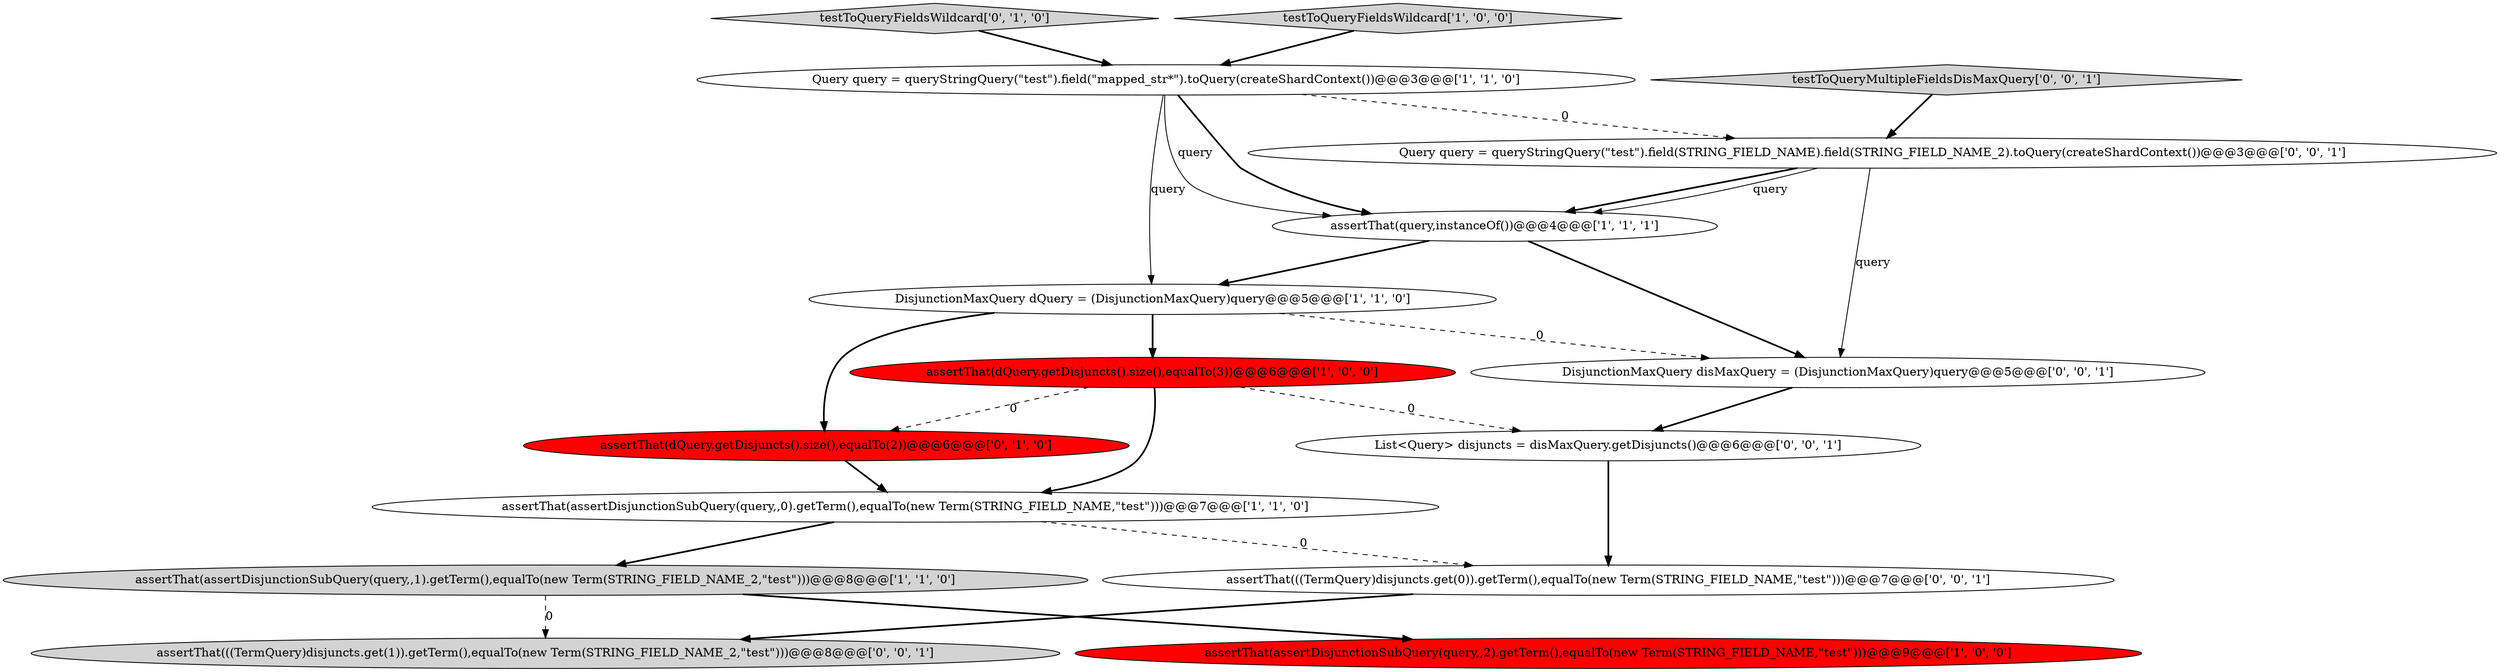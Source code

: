 digraph {
6 [style = filled, label = "Query query = queryStringQuery(\"test\").field(\"mapped_str*\").toQuery(createShardContext())@@@3@@@['1', '1', '0']", fillcolor = white, shape = ellipse image = "AAA0AAABBB1BBB"];
8 [style = filled, label = "testToQueryFieldsWildcard['0', '1', '0']", fillcolor = lightgray, shape = diamond image = "AAA0AAABBB2BBB"];
2 [style = filled, label = "DisjunctionMaxQuery dQuery = (DisjunctionMaxQuery)query@@@5@@@['1', '1', '0']", fillcolor = white, shape = ellipse image = "AAA0AAABBB1BBB"];
4 [style = filled, label = "testToQueryFieldsWildcard['1', '0', '0']", fillcolor = lightgray, shape = diamond image = "AAA0AAABBB1BBB"];
3 [style = filled, label = "assertThat(assertDisjunctionSubQuery(query,,0).getTerm(),equalTo(new Term(STRING_FIELD_NAME,\"test\")))@@@7@@@['1', '1', '0']", fillcolor = white, shape = ellipse image = "AAA0AAABBB1BBB"];
14 [style = filled, label = "assertThat(((TermQuery)disjuncts.get(1)).getTerm(),equalTo(new Term(STRING_FIELD_NAME_2,\"test\")))@@@8@@@['0', '0', '1']", fillcolor = lightgray, shape = ellipse image = "AAA0AAABBB3BBB"];
1 [style = filled, label = "assertThat(assertDisjunctionSubQuery(query,,1).getTerm(),equalTo(new Term(STRING_FIELD_NAME_2,\"test\")))@@@8@@@['1', '1', '0']", fillcolor = lightgray, shape = ellipse image = "AAA0AAABBB1BBB"];
9 [style = filled, label = "assertThat(dQuery.getDisjuncts().size(),equalTo(2))@@@6@@@['0', '1', '0']", fillcolor = red, shape = ellipse image = "AAA1AAABBB2BBB"];
10 [style = filled, label = "List<Query> disjuncts = disMaxQuery.getDisjuncts()@@@6@@@['0', '0', '1']", fillcolor = white, shape = ellipse image = "AAA0AAABBB3BBB"];
0 [style = filled, label = "assertThat(query,instanceOf())@@@4@@@['1', '1', '1']", fillcolor = white, shape = ellipse image = "AAA0AAABBB1BBB"];
12 [style = filled, label = "Query query = queryStringQuery(\"test\").field(STRING_FIELD_NAME).field(STRING_FIELD_NAME_2).toQuery(createShardContext())@@@3@@@['0', '0', '1']", fillcolor = white, shape = ellipse image = "AAA0AAABBB3BBB"];
11 [style = filled, label = "DisjunctionMaxQuery disMaxQuery = (DisjunctionMaxQuery)query@@@5@@@['0', '0', '1']", fillcolor = white, shape = ellipse image = "AAA0AAABBB3BBB"];
5 [style = filled, label = "assertThat(dQuery.getDisjuncts().size(),equalTo(3))@@@6@@@['1', '0', '0']", fillcolor = red, shape = ellipse image = "AAA1AAABBB1BBB"];
15 [style = filled, label = "testToQueryMultipleFieldsDisMaxQuery['0', '0', '1']", fillcolor = lightgray, shape = diamond image = "AAA0AAABBB3BBB"];
7 [style = filled, label = "assertThat(assertDisjunctionSubQuery(query,,2).getTerm(),equalTo(new Term(STRING_FIELD_NAME,\"test\")))@@@9@@@['1', '0', '0']", fillcolor = red, shape = ellipse image = "AAA1AAABBB1BBB"];
13 [style = filled, label = "assertThat(((TermQuery)disjuncts.get(0)).getTerm(),equalTo(new Term(STRING_FIELD_NAME,\"test\")))@@@7@@@['0', '0', '1']", fillcolor = white, shape = ellipse image = "AAA0AAABBB3BBB"];
5->3 [style = bold, label=""];
6->2 [style = solid, label="query"];
3->1 [style = bold, label=""];
1->14 [style = dashed, label="0"];
4->6 [style = bold, label=""];
0->2 [style = bold, label=""];
6->0 [style = solid, label="query"];
0->11 [style = bold, label=""];
5->9 [style = dashed, label="0"];
8->6 [style = bold, label=""];
6->0 [style = bold, label=""];
2->9 [style = bold, label=""];
3->13 [style = dashed, label="0"];
12->0 [style = bold, label=""];
1->7 [style = bold, label=""];
12->11 [style = solid, label="query"];
6->12 [style = dashed, label="0"];
12->0 [style = solid, label="query"];
10->13 [style = bold, label=""];
5->10 [style = dashed, label="0"];
11->10 [style = bold, label=""];
9->3 [style = bold, label=""];
2->11 [style = dashed, label="0"];
15->12 [style = bold, label=""];
13->14 [style = bold, label=""];
2->5 [style = bold, label=""];
}

